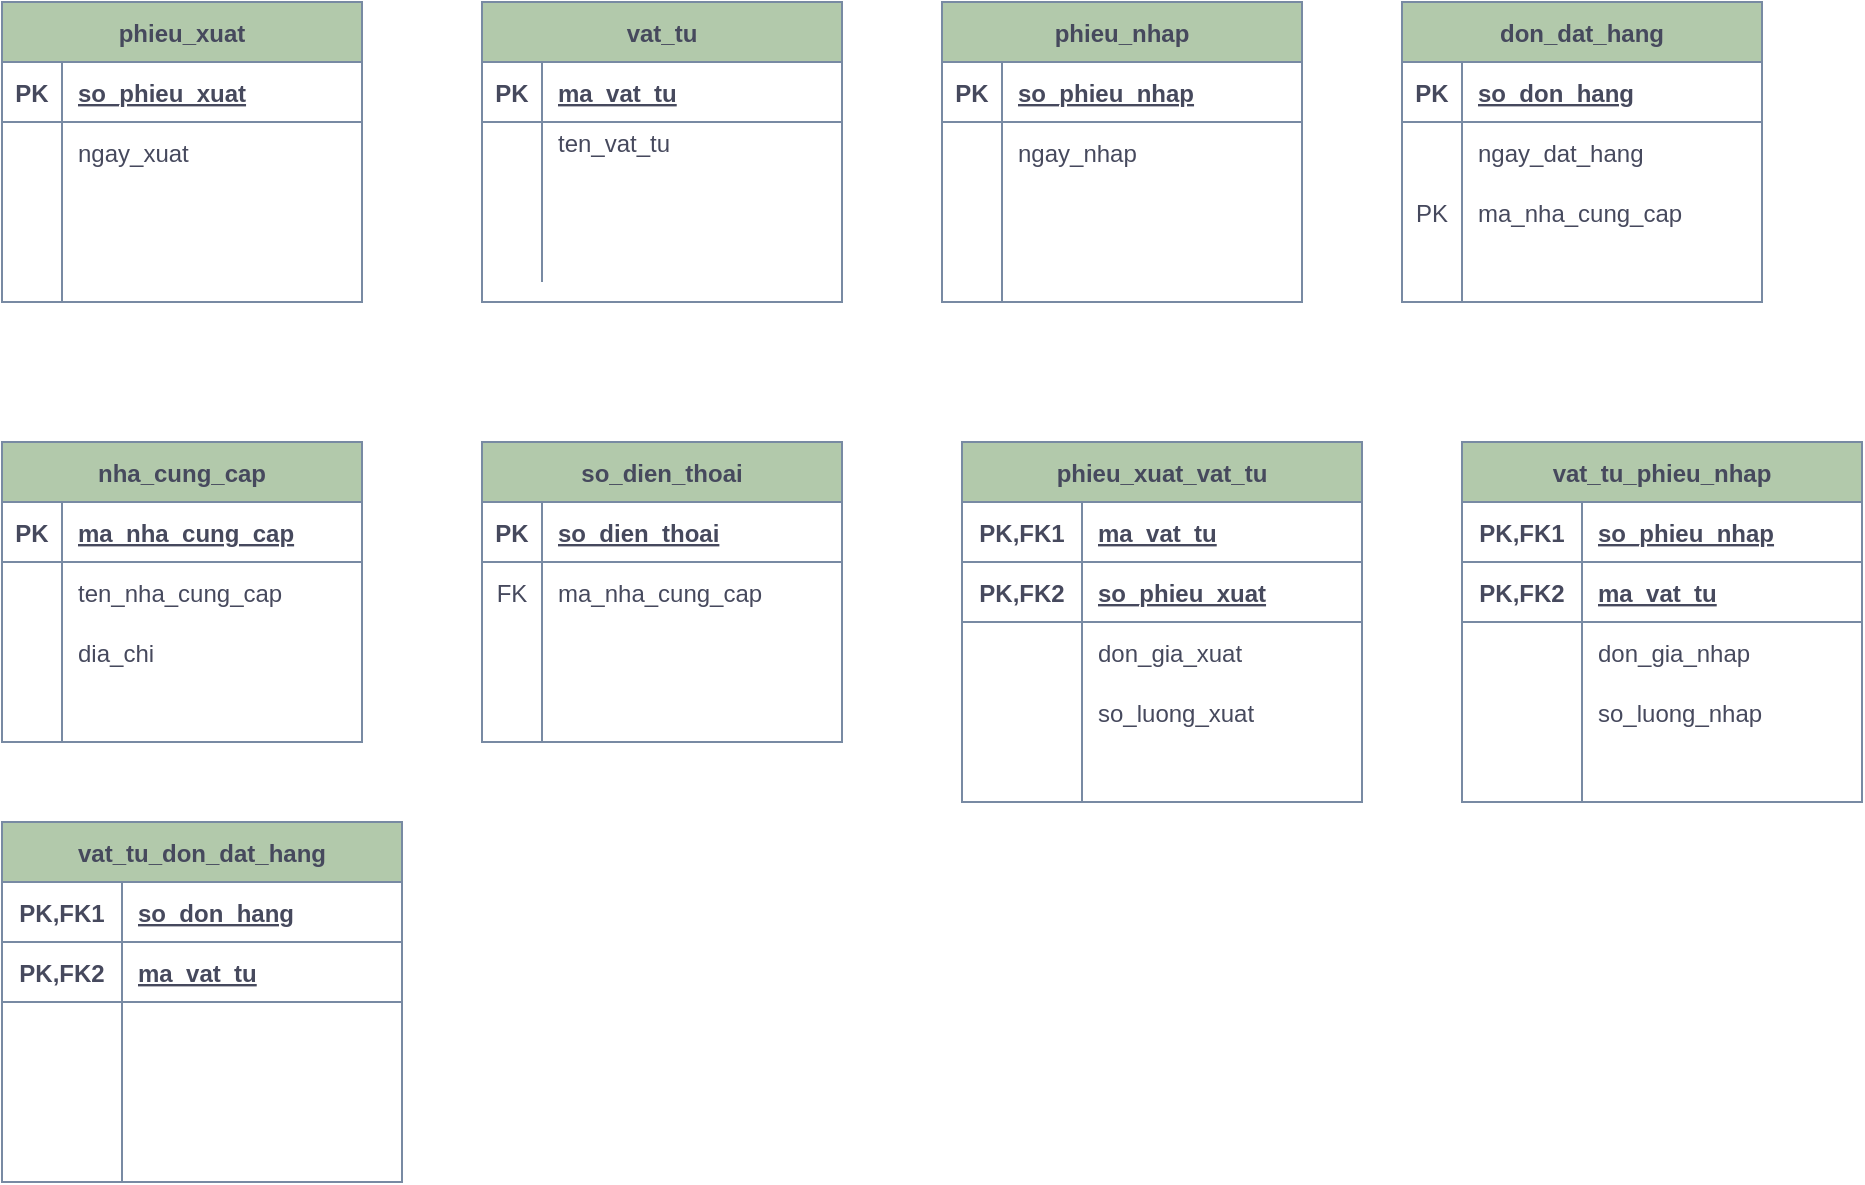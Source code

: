<mxfile version="20.6.2" type="device"><diagram id="x8qE1jE0MOp2RCpL5Q_8" name="Page-1"><mxGraphModel dx="1221" dy="681" grid="0" gridSize="10" guides="1" tooltips="1" connect="1" arrows="1" fold="1" page="1" pageScale="1" pageWidth="850" pageHeight="1100" math="0" shadow="0"><root><mxCell id="0"/><mxCell id="1" parent="0"/><mxCell id="PJu1qhB4KZbsSN5_-SMD-15" value="phieu_xuat" style="shape=table;startSize=30;container=1;collapsible=1;childLayout=tableLayout;fixedRows=1;rowLines=0;fontStyle=1;align=center;resizeLast=1;fillColor=#B2C9AB;strokeColor=#788AA3;fontColor=#46495D;" vertex="1" parent="1"><mxGeometry x="40" y="50" width="180" height="150" as="geometry"/></mxCell><mxCell id="PJu1qhB4KZbsSN5_-SMD-16" value="" style="shape=tableRow;horizontal=0;startSize=0;swimlaneHead=0;swimlaneBody=0;fillColor=none;collapsible=0;dropTarget=0;points=[[0,0.5],[1,0.5]];portConstraint=eastwest;top=0;left=0;right=0;bottom=1;strokeColor=#788AA3;fontColor=#46495D;" vertex="1" parent="PJu1qhB4KZbsSN5_-SMD-15"><mxGeometry y="30" width="180" height="30" as="geometry"/></mxCell><mxCell id="PJu1qhB4KZbsSN5_-SMD-17" value="PK" style="shape=partialRectangle;connectable=0;fillColor=none;top=0;left=0;bottom=0;right=0;fontStyle=1;overflow=hidden;strokeColor=#788AA3;fontColor=#46495D;" vertex="1" parent="PJu1qhB4KZbsSN5_-SMD-16"><mxGeometry width="30" height="30" as="geometry"><mxRectangle width="30" height="30" as="alternateBounds"/></mxGeometry></mxCell><mxCell id="PJu1qhB4KZbsSN5_-SMD-18" value="so_phieu_xuat" style="shape=partialRectangle;connectable=0;fillColor=none;top=0;left=0;bottom=0;right=0;align=left;spacingLeft=6;fontStyle=5;overflow=hidden;strokeColor=#788AA3;fontColor=#46495D;" vertex="1" parent="PJu1qhB4KZbsSN5_-SMD-16"><mxGeometry x="30" width="150" height="30" as="geometry"><mxRectangle width="150" height="30" as="alternateBounds"/></mxGeometry></mxCell><mxCell id="PJu1qhB4KZbsSN5_-SMD-19" value="" style="shape=tableRow;horizontal=0;startSize=0;swimlaneHead=0;swimlaneBody=0;fillColor=none;collapsible=0;dropTarget=0;points=[[0,0.5],[1,0.5]];portConstraint=eastwest;top=0;left=0;right=0;bottom=0;strokeColor=#788AA3;fontColor=#46495D;" vertex="1" parent="PJu1qhB4KZbsSN5_-SMD-15"><mxGeometry y="60" width="180" height="30" as="geometry"/></mxCell><mxCell id="PJu1qhB4KZbsSN5_-SMD-20" value="" style="shape=partialRectangle;connectable=0;fillColor=none;top=0;left=0;bottom=0;right=0;editable=1;overflow=hidden;strokeColor=#788AA3;fontColor=#46495D;" vertex="1" parent="PJu1qhB4KZbsSN5_-SMD-19"><mxGeometry width="30" height="30" as="geometry"><mxRectangle width="30" height="30" as="alternateBounds"/></mxGeometry></mxCell><mxCell id="PJu1qhB4KZbsSN5_-SMD-21" value="ngay_xuat" style="shape=partialRectangle;connectable=0;fillColor=none;top=0;left=0;bottom=0;right=0;align=left;spacingLeft=6;overflow=hidden;strokeColor=#788AA3;fontColor=#46495D;" vertex="1" parent="PJu1qhB4KZbsSN5_-SMD-19"><mxGeometry x="30" width="150" height="30" as="geometry"><mxRectangle width="150" height="30" as="alternateBounds"/></mxGeometry></mxCell><mxCell id="PJu1qhB4KZbsSN5_-SMD-22" value="" style="shape=tableRow;horizontal=0;startSize=0;swimlaneHead=0;swimlaneBody=0;fillColor=none;collapsible=0;dropTarget=0;points=[[0,0.5],[1,0.5]];portConstraint=eastwest;top=0;left=0;right=0;bottom=0;strokeColor=#788AA3;fontColor=#46495D;" vertex="1" parent="PJu1qhB4KZbsSN5_-SMD-15"><mxGeometry y="90" width="180" height="30" as="geometry"/></mxCell><mxCell id="PJu1qhB4KZbsSN5_-SMD-23" value="" style="shape=partialRectangle;connectable=0;fillColor=none;top=0;left=0;bottom=0;right=0;editable=1;overflow=hidden;strokeColor=#788AA3;fontColor=#46495D;" vertex="1" parent="PJu1qhB4KZbsSN5_-SMD-22"><mxGeometry width="30" height="30" as="geometry"><mxRectangle width="30" height="30" as="alternateBounds"/></mxGeometry></mxCell><mxCell id="PJu1qhB4KZbsSN5_-SMD-24" value="" style="shape=partialRectangle;connectable=0;fillColor=none;top=0;left=0;bottom=0;right=0;align=left;spacingLeft=6;overflow=hidden;strokeColor=#788AA3;fontColor=#46495D;" vertex="1" parent="PJu1qhB4KZbsSN5_-SMD-22"><mxGeometry x="30" width="150" height="30" as="geometry"><mxRectangle width="150" height="30" as="alternateBounds"/></mxGeometry></mxCell><mxCell id="PJu1qhB4KZbsSN5_-SMD-25" value="" style="shape=tableRow;horizontal=0;startSize=0;swimlaneHead=0;swimlaneBody=0;fillColor=none;collapsible=0;dropTarget=0;points=[[0,0.5],[1,0.5]];portConstraint=eastwest;top=0;left=0;right=0;bottom=0;strokeColor=#788AA3;fontColor=#46495D;" vertex="1" parent="PJu1qhB4KZbsSN5_-SMD-15"><mxGeometry y="120" width="180" height="30" as="geometry"/></mxCell><mxCell id="PJu1qhB4KZbsSN5_-SMD-26" value="" style="shape=partialRectangle;connectable=0;fillColor=none;top=0;left=0;bottom=0;right=0;editable=1;overflow=hidden;strokeColor=#788AA3;fontColor=#46495D;" vertex="1" parent="PJu1qhB4KZbsSN5_-SMD-25"><mxGeometry width="30" height="30" as="geometry"><mxRectangle width="30" height="30" as="alternateBounds"/></mxGeometry></mxCell><mxCell id="PJu1qhB4KZbsSN5_-SMD-27" value="" style="shape=partialRectangle;connectable=0;fillColor=none;top=0;left=0;bottom=0;right=0;align=left;spacingLeft=6;overflow=hidden;strokeColor=#788AA3;fontColor=#46495D;" vertex="1" parent="PJu1qhB4KZbsSN5_-SMD-25"><mxGeometry x="30" width="150" height="30" as="geometry"><mxRectangle width="150" height="30" as="alternateBounds"/></mxGeometry></mxCell><mxCell id="PJu1qhB4KZbsSN5_-SMD-28" value="vat_tu" style="shape=table;startSize=30;container=1;collapsible=1;childLayout=tableLayout;fixedRows=1;rowLines=0;fontStyle=1;align=center;resizeLast=1;fillColor=#B2C9AB;strokeColor=#788AA3;fontColor=#46495D;" vertex="1" parent="1"><mxGeometry x="280" y="50" width="180" height="150" as="geometry"/></mxCell><mxCell id="PJu1qhB4KZbsSN5_-SMD-29" value="" style="shape=tableRow;horizontal=0;startSize=0;swimlaneHead=0;swimlaneBody=0;fillColor=none;collapsible=0;dropTarget=0;points=[[0,0.5],[1,0.5]];portConstraint=eastwest;top=0;left=0;right=0;bottom=1;strokeColor=#788AA3;fontColor=#46495D;" vertex="1" parent="PJu1qhB4KZbsSN5_-SMD-28"><mxGeometry y="30" width="180" height="30" as="geometry"/></mxCell><mxCell id="PJu1qhB4KZbsSN5_-SMD-30" value="PK" style="shape=partialRectangle;connectable=0;fillColor=none;top=0;left=0;bottom=0;right=0;fontStyle=1;overflow=hidden;strokeColor=#788AA3;fontColor=#46495D;" vertex="1" parent="PJu1qhB4KZbsSN5_-SMD-29"><mxGeometry width="30" height="30" as="geometry"><mxRectangle width="30" height="30" as="alternateBounds"/></mxGeometry></mxCell><mxCell id="PJu1qhB4KZbsSN5_-SMD-31" value="ma_vat_tu" style="shape=partialRectangle;connectable=0;fillColor=none;top=0;left=0;bottom=0;right=0;align=left;spacingLeft=6;fontStyle=5;overflow=hidden;strokeColor=#788AA3;fontColor=#46495D;" vertex="1" parent="PJu1qhB4KZbsSN5_-SMD-29"><mxGeometry x="30" width="150" height="30" as="geometry"><mxRectangle width="150" height="30" as="alternateBounds"/></mxGeometry></mxCell><mxCell id="PJu1qhB4KZbsSN5_-SMD-32" value="" style="shape=tableRow;horizontal=0;startSize=0;swimlaneHead=0;swimlaneBody=0;fillColor=none;collapsible=0;dropTarget=0;points=[[0,0.5],[1,0.5]];portConstraint=eastwest;top=0;left=0;right=0;bottom=0;strokeColor=#788AA3;fontColor=#46495D;" vertex="1" parent="PJu1qhB4KZbsSN5_-SMD-28"><mxGeometry y="60" width="180" height="20" as="geometry"/></mxCell><mxCell id="PJu1qhB4KZbsSN5_-SMD-33" value="" style="shape=partialRectangle;connectable=0;fillColor=none;top=0;left=0;bottom=0;right=0;editable=1;overflow=hidden;strokeColor=#788AA3;fontColor=#46495D;" vertex="1" parent="PJu1qhB4KZbsSN5_-SMD-32"><mxGeometry width="30" height="20" as="geometry"><mxRectangle width="30" height="20" as="alternateBounds"/></mxGeometry></mxCell><mxCell id="PJu1qhB4KZbsSN5_-SMD-34" value="ten_vat_tu" style="shape=partialRectangle;connectable=0;fillColor=none;top=0;left=0;bottom=0;right=0;align=left;spacingLeft=6;overflow=hidden;strokeColor=#788AA3;fontColor=#46495D;" vertex="1" parent="PJu1qhB4KZbsSN5_-SMD-32"><mxGeometry x="30" width="150" height="20" as="geometry"><mxRectangle width="150" height="20" as="alternateBounds"/></mxGeometry></mxCell><mxCell id="PJu1qhB4KZbsSN5_-SMD-35" value="" style="shape=tableRow;horizontal=0;startSize=0;swimlaneHead=0;swimlaneBody=0;fillColor=none;collapsible=0;dropTarget=0;points=[[0,0.5],[1,0.5]];portConstraint=eastwest;top=0;left=0;right=0;bottom=0;strokeColor=#788AA3;fontColor=#46495D;" vertex="1" parent="PJu1qhB4KZbsSN5_-SMD-28"><mxGeometry y="80" width="180" height="30" as="geometry"/></mxCell><mxCell id="PJu1qhB4KZbsSN5_-SMD-36" value="" style="shape=partialRectangle;connectable=0;fillColor=none;top=0;left=0;bottom=0;right=0;editable=1;overflow=hidden;strokeColor=#788AA3;fontColor=#46495D;" vertex="1" parent="PJu1qhB4KZbsSN5_-SMD-35"><mxGeometry width="30" height="30" as="geometry"><mxRectangle width="30" height="30" as="alternateBounds"/></mxGeometry></mxCell><mxCell id="PJu1qhB4KZbsSN5_-SMD-37" value="" style="shape=partialRectangle;connectable=0;fillColor=none;top=0;left=0;bottom=0;right=0;align=left;spacingLeft=6;overflow=hidden;strokeColor=#788AA3;fontColor=#46495D;" vertex="1" parent="PJu1qhB4KZbsSN5_-SMD-35"><mxGeometry x="30" width="150" height="30" as="geometry"><mxRectangle width="150" height="30" as="alternateBounds"/></mxGeometry></mxCell><mxCell id="PJu1qhB4KZbsSN5_-SMD-38" value="" style="shape=tableRow;horizontal=0;startSize=0;swimlaneHead=0;swimlaneBody=0;fillColor=none;collapsible=0;dropTarget=0;points=[[0,0.5],[1,0.5]];portConstraint=eastwest;top=0;left=0;right=0;bottom=0;strokeColor=#788AA3;fontColor=#46495D;" vertex="1" parent="PJu1qhB4KZbsSN5_-SMD-28"><mxGeometry y="110" width="180" height="30" as="geometry"/></mxCell><mxCell id="PJu1qhB4KZbsSN5_-SMD-39" value="" style="shape=partialRectangle;connectable=0;fillColor=none;top=0;left=0;bottom=0;right=0;editable=1;overflow=hidden;strokeColor=#788AA3;fontColor=#46495D;" vertex="1" parent="PJu1qhB4KZbsSN5_-SMD-38"><mxGeometry width="30" height="30" as="geometry"><mxRectangle width="30" height="30" as="alternateBounds"/></mxGeometry></mxCell><mxCell id="PJu1qhB4KZbsSN5_-SMD-40" value="" style="shape=partialRectangle;connectable=0;fillColor=none;top=0;left=0;bottom=0;right=0;align=left;spacingLeft=6;overflow=hidden;strokeColor=#788AA3;fontColor=#46495D;" vertex="1" parent="PJu1qhB4KZbsSN5_-SMD-38"><mxGeometry x="30" width="150" height="30" as="geometry"><mxRectangle width="150" height="30" as="alternateBounds"/></mxGeometry></mxCell><mxCell id="PJu1qhB4KZbsSN5_-SMD-41" value="phieu_nhap" style="shape=table;startSize=30;container=1;collapsible=1;childLayout=tableLayout;fixedRows=1;rowLines=0;fontStyle=1;align=center;resizeLast=1;fillColor=#B2C9AB;strokeColor=#788AA3;fontColor=#46495D;" vertex="1" parent="1"><mxGeometry x="510" y="50" width="180" height="150" as="geometry"/></mxCell><mxCell id="PJu1qhB4KZbsSN5_-SMD-42" value="" style="shape=tableRow;horizontal=0;startSize=0;swimlaneHead=0;swimlaneBody=0;fillColor=none;collapsible=0;dropTarget=0;points=[[0,0.5],[1,0.5]];portConstraint=eastwest;top=0;left=0;right=0;bottom=1;strokeColor=#788AA3;fontColor=#46495D;" vertex="1" parent="PJu1qhB4KZbsSN5_-SMD-41"><mxGeometry y="30" width="180" height="30" as="geometry"/></mxCell><mxCell id="PJu1qhB4KZbsSN5_-SMD-43" value="PK" style="shape=partialRectangle;connectable=0;fillColor=none;top=0;left=0;bottom=0;right=0;fontStyle=1;overflow=hidden;strokeColor=#788AA3;fontColor=#46495D;" vertex="1" parent="PJu1qhB4KZbsSN5_-SMD-42"><mxGeometry width="30" height="30" as="geometry"><mxRectangle width="30" height="30" as="alternateBounds"/></mxGeometry></mxCell><mxCell id="PJu1qhB4KZbsSN5_-SMD-44" value="so_phieu_nhap" style="shape=partialRectangle;connectable=0;fillColor=none;top=0;left=0;bottom=0;right=0;align=left;spacingLeft=6;fontStyle=5;overflow=hidden;strokeColor=#788AA3;fontColor=#46495D;" vertex="1" parent="PJu1qhB4KZbsSN5_-SMD-42"><mxGeometry x="30" width="150" height="30" as="geometry"><mxRectangle width="150" height="30" as="alternateBounds"/></mxGeometry></mxCell><mxCell id="PJu1qhB4KZbsSN5_-SMD-45" value="" style="shape=tableRow;horizontal=0;startSize=0;swimlaneHead=0;swimlaneBody=0;fillColor=none;collapsible=0;dropTarget=0;points=[[0,0.5],[1,0.5]];portConstraint=eastwest;top=0;left=0;right=0;bottom=0;strokeColor=#788AA3;fontColor=#46495D;" vertex="1" parent="PJu1qhB4KZbsSN5_-SMD-41"><mxGeometry y="60" width="180" height="30" as="geometry"/></mxCell><mxCell id="PJu1qhB4KZbsSN5_-SMD-46" value="" style="shape=partialRectangle;connectable=0;fillColor=none;top=0;left=0;bottom=0;right=0;editable=1;overflow=hidden;strokeColor=#788AA3;fontColor=#46495D;" vertex="1" parent="PJu1qhB4KZbsSN5_-SMD-45"><mxGeometry width="30" height="30" as="geometry"><mxRectangle width="30" height="30" as="alternateBounds"/></mxGeometry></mxCell><mxCell id="PJu1qhB4KZbsSN5_-SMD-47" value="ngay_nhap" style="shape=partialRectangle;connectable=0;fillColor=none;top=0;left=0;bottom=0;right=0;align=left;spacingLeft=6;overflow=hidden;strokeColor=#788AA3;fontColor=#46495D;" vertex="1" parent="PJu1qhB4KZbsSN5_-SMD-45"><mxGeometry x="30" width="150" height="30" as="geometry"><mxRectangle width="150" height="30" as="alternateBounds"/></mxGeometry></mxCell><mxCell id="PJu1qhB4KZbsSN5_-SMD-48" value="" style="shape=tableRow;horizontal=0;startSize=0;swimlaneHead=0;swimlaneBody=0;fillColor=none;collapsible=0;dropTarget=0;points=[[0,0.5],[1,0.5]];portConstraint=eastwest;top=0;left=0;right=0;bottom=0;strokeColor=#788AA3;fontColor=#46495D;" vertex="1" parent="PJu1qhB4KZbsSN5_-SMD-41"><mxGeometry y="90" width="180" height="30" as="geometry"/></mxCell><mxCell id="PJu1qhB4KZbsSN5_-SMD-49" value="" style="shape=partialRectangle;connectable=0;fillColor=none;top=0;left=0;bottom=0;right=0;editable=1;overflow=hidden;strokeColor=#788AA3;fontColor=#46495D;" vertex="1" parent="PJu1qhB4KZbsSN5_-SMD-48"><mxGeometry width="30" height="30" as="geometry"><mxRectangle width="30" height="30" as="alternateBounds"/></mxGeometry></mxCell><mxCell id="PJu1qhB4KZbsSN5_-SMD-50" value="" style="shape=partialRectangle;connectable=0;fillColor=none;top=0;left=0;bottom=0;right=0;align=left;spacingLeft=6;overflow=hidden;strokeColor=#788AA3;fontColor=#46495D;" vertex="1" parent="PJu1qhB4KZbsSN5_-SMD-48"><mxGeometry x="30" width="150" height="30" as="geometry"><mxRectangle width="150" height="30" as="alternateBounds"/></mxGeometry></mxCell><mxCell id="PJu1qhB4KZbsSN5_-SMD-51" value="" style="shape=tableRow;horizontal=0;startSize=0;swimlaneHead=0;swimlaneBody=0;fillColor=none;collapsible=0;dropTarget=0;points=[[0,0.5],[1,0.5]];portConstraint=eastwest;top=0;left=0;right=0;bottom=0;strokeColor=#788AA3;fontColor=#46495D;" vertex="1" parent="PJu1qhB4KZbsSN5_-SMD-41"><mxGeometry y="120" width="180" height="30" as="geometry"/></mxCell><mxCell id="PJu1qhB4KZbsSN5_-SMD-52" value="" style="shape=partialRectangle;connectable=0;fillColor=none;top=0;left=0;bottom=0;right=0;editable=1;overflow=hidden;strokeColor=#788AA3;fontColor=#46495D;" vertex="1" parent="PJu1qhB4KZbsSN5_-SMD-51"><mxGeometry width="30" height="30" as="geometry"><mxRectangle width="30" height="30" as="alternateBounds"/></mxGeometry></mxCell><mxCell id="PJu1qhB4KZbsSN5_-SMD-53" value="" style="shape=partialRectangle;connectable=0;fillColor=none;top=0;left=0;bottom=0;right=0;align=left;spacingLeft=6;overflow=hidden;strokeColor=#788AA3;fontColor=#46495D;" vertex="1" parent="PJu1qhB4KZbsSN5_-SMD-51"><mxGeometry x="30" width="150" height="30" as="geometry"><mxRectangle width="150" height="30" as="alternateBounds"/></mxGeometry></mxCell><mxCell id="PJu1qhB4KZbsSN5_-SMD-54" value="don_dat_hang" style="shape=table;startSize=30;container=1;collapsible=1;childLayout=tableLayout;fixedRows=1;rowLines=0;fontStyle=1;align=center;resizeLast=1;fillColor=#B2C9AB;strokeColor=#788AA3;fontColor=#46495D;" vertex="1" parent="1"><mxGeometry x="740" y="50" width="180" height="150" as="geometry"/></mxCell><mxCell id="PJu1qhB4KZbsSN5_-SMD-55" value="" style="shape=tableRow;horizontal=0;startSize=0;swimlaneHead=0;swimlaneBody=0;fillColor=none;collapsible=0;dropTarget=0;points=[[0,0.5],[1,0.5]];portConstraint=eastwest;top=0;left=0;right=0;bottom=1;strokeColor=#788AA3;fontColor=#46495D;" vertex="1" parent="PJu1qhB4KZbsSN5_-SMD-54"><mxGeometry y="30" width="180" height="30" as="geometry"/></mxCell><mxCell id="PJu1qhB4KZbsSN5_-SMD-56" value="PK" style="shape=partialRectangle;connectable=0;fillColor=none;top=0;left=0;bottom=0;right=0;fontStyle=1;overflow=hidden;strokeColor=#788AA3;fontColor=#46495D;" vertex="1" parent="PJu1qhB4KZbsSN5_-SMD-55"><mxGeometry width="30" height="30" as="geometry"><mxRectangle width="30" height="30" as="alternateBounds"/></mxGeometry></mxCell><mxCell id="PJu1qhB4KZbsSN5_-SMD-57" value="so_don_hang" style="shape=partialRectangle;connectable=0;fillColor=none;top=0;left=0;bottom=0;right=0;align=left;spacingLeft=6;fontStyle=5;overflow=hidden;strokeColor=#788AA3;fontColor=#46495D;" vertex="1" parent="PJu1qhB4KZbsSN5_-SMD-55"><mxGeometry x="30" width="150" height="30" as="geometry"><mxRectangle width="150" height="30" as="alternateBounds"/></mxGeometry></mxCell><mxCell id="PJu1qhB4KZbsSN5_-SMD-58" value="" style="shape=tableRow;horizontal=0;startSize=0;swimlaneHead=0;swimlaneBody=0;fillColor=none;collapsible=0;dropTarget=0;points=[[0,0.5],[1,0.5]];portConstraint=eastwest;top=0;left=0;right=0;bottom=0;strokeColor=#788AA3;fontColor=#46495D;" vertex="1" parent="PJu1qhB4KZbsSN5_-SMD-54"><mxGeometry y="60" width="180" height="30" as="geometry"/></mxCell><mxCell id="PJu1qhB4KZbsSN5_-SMD-59" value="" style="shape=partialRectangle;connectable=0;fillColor=none;top=0;left=0;bottom=0;right=0;editable=1;overflow=hidden;strokeColor=#788AA3;fontColor=#46495D;" vertex="1" parent="PJu1qhB4KZbsSN5_-SMD-58"><mxGeometry width="30" height="30" as="geometry"><mxRectangle width="30" height="30" as="alternateBounds"/></mxGeometry></mxCell><mxCell id="PJu1qhB4KZbsSN5_-SMD-60" value="ngay_dat_hang" style="shape=partialRectangle;connectable=0;fillColor=none;top=0;left=0;bottom=0;right=0;align=left;spacingLeft=6;overflow=hidden;strokeColor=#788AA3;fontColor=#46495D;" vertex="1" parent="PJu1qhB4KZbsSN5_-SMD-58"><mxGeometry x="30" width="150" height="30" as="geometry"><mxRectangle width="150" height="30" as="alternateBounds"/></mxGeometry></mxCell><mxCell id="PJu1qhB4KZbsSN5_-SMD-61" value="" style="shape=tableRow;horizontal=0;startSize=0;swimlaneHead=0;swimlaneBody=0;fillColor=none;collapsible=0;dropTarget=0;points=[[0,0.5],[1,0.5]];portConstraint=eastwest;top=0;left=0;right=0;bottom=0;strokeColor=#788AA3;fontColor=#46495D;" vertex="1" parent="PJu1qhB4KZbsSN5_-SMD-54"><mxGeometry y="90" width="180" height="30" as="geometry"/></mxCell><mxCell id="PJu1qhB4KZbsSN5_-SMD-62" value="PK" style="shape=partialRectangle;connectable=0;fillColor=none;top=0;left=0;bottom=0;right=0;editable=1;overflow=hidden;strokeColor=#788AA3;fontColor=#46495D;" vertex="1" parent="PJu1qhB4KZbsSN5_-SMD-61"><mxGeometry width="30" height="30" as="geometry"><mxRectangle width="30" height="30" as="alternateBounds"/></mxGeometry></mxCell><mxCell id="PJu1qhB4KZbsSN5_-SMD-63" value="ma_nha_cung_cap" style="shape=partialRectangle;connectable=0;fillColor=none;top=0;left=0;bottom=0;right=0;align=left;spacingLeft=6;overflow=hidden;strokeColor=#788AA3;fontColor=#46495D;" vertex="1" parent="PJu1qhB4KZbsSN5_-SMD-61"><mxGeometry x="30" width="150" height="30" as="geometry"><mxRectangle width="150" height="30" as="alternateBounds"/></mxGeometry></mxCell><mxCell id="PJu1qhB4KZbsSN5_-SMD-64" value="" style="shape=tableRow;horizontal=0;startSize=0;swimlaneHead=0;swimlaneBody=0;fillColor=none;collapsible=0;dropTarget=0;points=[[0,0.5],[1,0.5]];portConstraint=eastwest;top=0;left=0;right=0;bottom=0;strokeColor=#788AA3;fontColor=#46495D;" vertex="1" parent="PJu1qhB4KZbsSN5_-SMD-54"><mxGeometry y="120" width="180" height="30" as="geometry"/></mxCell><mxCell id="PJu1qhB4KZbsSN5_-SMD-65" value="" style="shape=partialRectangle;connectable=0;fillColor=none;top=0;left=0;bottom=0;right=0;editable=1;overflow=hidden;strokeColor=#788AA3;fontColor=#46495D;" vertex="1" parent="PJu1qhB4KZbsSN5_-SMD-64"><mxGeometry width="30" height="30" as="geometry"><mxRectangle width="30" height="30" as="alternateBounds"/></mxGeometry></mxCell><mxCell id="PJu1qhB4KZbsSN5_-SMD-66" value="" style="shape=partialRectangle;connectable=0;fillColor=none;top=0;left=0;bottom=0;right=0;align=left;spacingLeft=6;overflow=hidden;strokeColor=#788AA3;fontColor=#46495D;" vertex="1" parent="PJu1qhB4KZbsSN5_-SMD-64"><mxGeometry x="30" width="150" height="30" as="geometry"><mxRectangle width="150" height="30" as="alternateBounds"/></mxGeometry></mxCell><mxCell id="PJu1qhB4KZbsSN5_-SMD-67" value="nha_cung_cap" style="shape=table;startSize=30;container=1;collapsible=1;childLayout=tableLayout;fixedRows=1;rowLines=0;fontStyle=1;align=center;resizeLast=1;fillColor=#B2C9AB;strokeColor=#788AA3;fontColor=#46495D;" vertex="1" parent="1"><mxGeometry x="40" y="270" width="180" height="150" as="geometry"/></mxCell><mxCell id="PJu1qhB4KZbsSN5_-SMD-68" value="" style="shape=tableRow;horizontal=0;startSize=0;swimlaneHead=0;swimlaneBody=0;fillColor=none;collapsible=0;dropTarget=0;points=[[0,0.5],[1,0.5]];portConstraint=eastwest;top=0;left=0;right=0;bottom=1;strokeColor=#788AA3;fontColor=#46495D;" vertex="1" parent="PJu1qhB4KZbsSN5_-SMD-67"><mxGeometry y="30" width="180" height="30" as="geometry"/></mxCell><mxCell id="PJu1qhB4KZbsSN5_-SMD-69" value="PK" style="shape=partialRectangle;connectable=0;fillColor=none;top=0;left=0;bottom=0;right=0;fontStyle=1;overflow=hidden;strokeColor=#788AA3;fontColor=#46495D;" vertex="1" parent="PJu1qhB4KZbsSN5_-SMD-68"><mxGeometry width="30" height="30" as="geometry"><mxRectangle width="30" height="30" as="alternateBounds"/></mxGeometry></mxCell><mxCell id="PJu1qhB4KZbsSN5_-SMD-70" value="ma_nha_cung_cap" style="shape=partialRectangle;connectable=0;fillColor=none;top=0;left=0;bottom=0;right=0;align=left;spacingLeft=6;fontStyle=5;overflow=hidden;strokeColor=#788AA3;fontColor=#46495D;" vertex="1" parent="PJu1qhB4KZbsSN5_-SMD-68"><mxGeometry x="30" width="150" height="30" as="geometry"><mxRectangle width="150" height="30" as="alternateBounds"/></mxGeometry></mxCell><mxCell id="PJu1qhB4KZbsSN5_-SMD-71" value="" style="shape=tableRow;horizontal=0;startSize=0;swimlaneHead=0;swimlaneBody=0;fillColor=none;collapsible=0;dropTarget=0;points=[[0,0.5],[1,0.5]];portConstraint=eastwest;top=0;left=0;right=0;bottom=0;strokeColor=#788AA3;fontColor=#46495D;" vertex="1" parent="PJu1qhB4KZbsSN5_-SMD-67"><mxGeometry y="60" width="180" height="30" as="geometry"/></mxCell><mxCell id="PJu1qhB4KZbsSN5_-SMD-72" value="" style="shape=partialRectangle;connectable=0;fillColor=none;top=0;left=0;bottom=0;right=0;editable=1;overflow=hidden;strokeColor=#788AA3;fontColor=#46495D;" vertex="1" parent="PJu1qhB4KZbsSN5_-SMD-71"><mxGeometry width="30" height="30" as="geometry"><mxRectangle width="30" height="30" as="alternateBounds"/></mxGeometry></mxCell><mxCell id="PJu1qhB4KZbsSN5_-SMD-73" value="ten_nha_cung_cap" style="shape=partialRectangle;connectable=0;fillColor=none;top=0;left=0;bottom=0;right=0;align=left;spacingLeft=6;overflow=hidden;strokeColor=#788AA3;fontColor=#46495D;" vertex="1" parent="PJu1qhB4KZbsSN5_-SMD-71"><mxGeometry x="30" width="150" height="30" as="geometry"><mxRectangle width="150" height="30" as="alternateBounds"/></mxGeometry></mxCell><mxCell id="PJu1qhB4KZbsSN5_-SMD-74" value="" style="shape=tableRow;horizontal=0;startSize=0;swimlaneHead=0;swimlaneBody=0;fillColor=none;collapsible=0;dropTarget=0;points=[[0,0.5],[1,0.5]];portConstraint=eastwest;top=0;left=0;right=0;bottom=0;strokeColor=#788AA3;fontColor=#46495D;" vertex="1" parent="PJu1qhB4KZbsSN5_-SMD-67"><mxGeometry y="90" width="180" height="30" as="geometry"/></mxCell><mxCell id="PJu1qhB4KZbsSN5_-SMD-75" value="" style="shape=partialRectangle;connectable=0;fillColor=none;top=0;left=0;bottom=0;right=0;editable=1;overflow=hidden;strokeColor=#788AA3;fontColor=#46495D;" vertex="1" parent="PJu1qhB4KZbsSN5_-SMD-74"><mxGeometry width="30" height="30" as="geometry"><mxRectangle width="30" height="30" as="alternateBounds"/></mxGeometry></mxCell><mxCell id="PJu1qhB4KZbsSN5_-SMD-76" value="dia_chi" style="shape=partialRectangle;connectable=0;fillColor=none;top=0;left=0;bottom=0;right=0;align=left;spacingLeft=6;overflow=hidden;strokeColor=#788AA3;fontColor=#46495D;" vertex="1" parent="PJu1qhB4KZbsSN5_-SMD-74"><mxGeometry x="30" width="150" height="30" as="geometry"><mxRectangle width="150" height="30" as="alternateBounds"/></mxGeometry></mxCell><mxCell id="PJu1qhB4KZbsSN5_-SMD-77" value="" style="shape=tableRow;horizontal=0;startSize=0;swimlaneHead=0;swimlaneBody=0;fillColor=none;collapsible=0;dropTarget=0;points=[[0,0.5],[1,0.5]];portConstraint=eastwest;top=0;left=0;right=0;bottom=0;strokeColor=#788AA3;fontColor=#46495D;" vertex="1" parent="PJu1qhB4KZbsSN5_-SMD-67"><mxGeometry y="120" width="180" height="30" as="geometry"/></mxCell><mxCell id="PJu1qhB4KZbsSN5_-SMD-78" value="" style="shape=partialRectangle;connectable=0;fillColor=none;top=0;left=0;bottom=0;right=0;editable=1;overflow=hidden;strokeColor=#788AA3;fontColor=#46495D;" vertex="1" parent="PJu1qhB4KZbsSN5_-SMD-77"><mxGeometry width="30" height="30" as="geometry"><mxRectangle width="30" height="30" as="alternateBounds"/></mxGeometry></mxCell><mxCell id="PJu1qhB4KZbsSN5_-SMD-79" value="" style="shape=partialRectangle;connectable=0;fillColor=none;top=0;left=0;bottom=0;right=0;align=left;spacingLeft=6;overflow=hidden;strokeColor=#788AA3;fontColor=#46495D;" vertex="1" parent="PJu1qhB4KZbsSN5_-SMD-77"><mxGeometry x="30" width="150" height="30" as="geometry"><mxRectangle width="150" height="30" as="alternateBounds"/></mxGeometry></mxCell><mxCell id="PJu1qhB4KZbsSN5_-SMD-80" value="so_dien_thoai" style="shape=table;startSize=30;container=1;collapsible=1;childLayout=tableLayout;fixedRows=1;rowLines=0;fontStyle=1;align=center;resizeLast=1;fillColor=#B2C9AB;strokeColor=#788AA3;fontColor=#46495D;" vertex="1" parent="1"><mxGeometry x="280" y="270" width="180" height="150" as="geometry"/></mxCell><mxCell id="PJu1qhB4KZbsSN5_-SMD-81" value="" style="shape=tableRow;horizontal=0;startSize=0;swimlaneHead=0;swimlaneBody=0;fillColor=none;collapsible=0;dropTarget=0;points=[[0,0.5],[1,0.5]];portConstraint=eastwest;top=0;left=0;right=0;bottom=1;strokeColor=#788AA3;fontColor=#46495D;" vertex="1" parent="PJu1qhB4KZbsSN5_-SMD-80"><mxGeometry y="30" width="180" height="30" as="geometry"/></mxCell><mxCell id="PJu1qhB4KZbsSN5_-SMD-82" value="PK" style="shape=partialRectangle;connectable=0;fillColor=none;top=0;left=0;bottom=0;right=0;fontStyle=1;overflow=hidden;strokeColor=#788AA3;fontColor=#46495D;" vertex="1" parent="PJu1qhB4KZbsSN5_-SMD-81"><mxGeometry width="30" height="30" as="geometry"><mxRectangle width="30" height="30" as="alternateBounds"/></mxGeometry></mxCell><mxCell id="PJu1qhB4KZbsSN5_-SMD-83" value="so_dien_thoai" style="shape=partialRectangle;connectable=0;fillColor=none;top=0;left=0;bottom=0;right=0;align=left;spacingLeft=6;fontStyle=5;overflow=hidden;strokeColor=#788AA3;fontColor=#46495D;" vertex="1" parent="PJu1qhB4KZbsSN5_-SMD-81"><mxGeometry x="30" width="150" height="30" as="geometry"><mxRectangle width="150" height="30" as="alternateBounds"/></mxGeometry></mxCell><mxCell id="PJu1qhB4KZbsSN5_-SMD-84" value="" style="shape=tableRow;horizontal=0;startSize=0;swimlaneHead=0;swimlaneBody=0;fillColor=none;collapsible=0;dropTarget=0;points=[[0,0.5],[1,0.5]];portConstraint=eastwest;top=0;left=0;right=0;bottom=0;strokeColor=#788AA3;fontColor=#46495D;" vertex="1" parent="PJu1qhB4KZbsSN5_-SMD-80"><mxGeometry y="60" width="180" height="30" as="geometry"/></mxCell><mxCell id="PJu1qhB4KZbsSN5_-SMD-85" value="FK" style="shape=partialRectangle;connectable=0;fillColor=none;top=0;left=0;bottom=0;right=0;editable=1;overflow=hidden;strokeColor=#788AA3;fontColor=#46495D;" vertex="1" parent="PJu1qhB4KZbsSN5_-SMD-84"><mxGeometry width="30" height="30" as="geometry"><mxRectangle width="30" height="30" as="alternateBounds"/></mxGeometry></mxCell><mxCell id="PJu1qhB4KZbsSN5_-SMD-86" value="ma_nha_cung_cap" style="shape=partialRectangle;connectable=0;fillColor=none;top=0;left=0;bottom=0;right=0;align=left;spacingLeft=6;overflow=hidden;strokeColor=#788AA3;fontColor=#46495D;" vertex="1" parent="PJu1qhB4KZbsSN5_-SMD-84"><mxGeometry x="30" width="150" height="30" as="geometry"><mxRectangle width="150" height="30" as="alternateBounds"/></mxGeometry></mxCell><mxCell id="PJu1qhB4KZbsSN5_-SMD-87" value="" style="shape=tableRow;horizontal=0;startSize=0;swimlaneHead=0;swimlaneBody=0;fillColor=none;collapsible=0;dropTarget=0;points=[[0,0.5],[1,0.5]];portConstraint=eastwest;top=0;left=0;right=0;bottom=0;strokeColor=#788AA3;fontColor=#46495D;" vertex="1" parent="PJu1qhB4KZbsSN5_-SMD-80"><mxGeometry y="90" width="180" height="30" as="geometry"/></mxCell><mxCell id="PJu1qhB4KZbsSN5_-SMD-88" value="" style="shape=partialRectangle;connectable=0;fillColor=none;top=0;left=0;bottom=0;right=0;editable=1;overflow=hidden;strokeColor=#788AA3;fontColor=#46495D;" vertex="1" parent="PJu1qhB4KZbsSN5_-SMD-87"><mxGeometry width="30" height="30" as="geometry"><mxRectangle width="30" height="30" as="alternateBounds"/></mxGeometry></mxCell><mxCell id="PJu1qhB4KZbsSN5_-SMD-89" value="" style="shape=partialRectangle;connectable=0;fillColor=none;top=0;left=0;bottom=0;right=0;align=left;spacingLeft=6;overflow=hidden;strokeColor=#788AA3;fontColor=#46495D;" vertex="1" parent="PJu1qhB4KZbsSN5_-SMD-87"><mxGeometry x="30" width="150" height="30" as="geometry"><mxRectangle width="150" height="30" as="alternateBounds"/></mxGeometry></mxCell><mxCell id="PJu1qhB4KZbsSN5_-SMD-90" value="" style="shape=tableRow;horizontal=0;startSize=0;swimlaneHead=0;swimlaneBody=0;fillColor=none;collapsible=0;dropTarget=0;points=[[0,0.5],[1,0.5]];portConstraint=eastwest;top=0;left=0;right=0;bottom=0;strokeColor=#788AA3;fontColor=#46495D;" vertex="1" parent="PJu1qhB4KZbsSN5_-SMD-80"><mxGeometry y="120" width="180" height="30" as="geometry"/></mxCell><mxCell id="PJu1qhB4KZbsSN5_-SMD-91" value="" style="shape=partialRectangle;connectable=0;fillColor=none;top=0;left=0;bottom=0;right=0;editable=1;overflow=hidden;strokeColor=#788AA3;fontColor=#46495D;" vertex="1" parent="PJu1qhB4KZbsSN5_-SMD-90"><mxGeometry width="30" height="30" as="geometry"><mxRectangle width="30" height="30" as="alternateBounds"/></mxGeometry></mxCell><mxCell id="PJu1qhB4KZbsSN5_-SMD-92" value="" style="shape=partialRectangle;connectable=0;fillColor=none;top=0;left=0;bottom=0;right=0;align=left;spacingLeft=6;overflow=hidden;strokeColor=#788AA3;fontColor=#46495D;" vertex="1" parent="PJu1qhB4KZbsSN5_-SMD-90"><mxGeometry x="30" width="150" height="30" as="geometry"><mxRectangle width="150" height="30" as="alternateBounds"/></mxGeometry></mxCell><mxCell id="PJu1qhB4KZbsSN5_-SMD-93" value="phieu_xuat_vat_tu" style="shape=table;startSize=30;container=1;collapsible=1;childLayout=tableLayout;fixedRows=1;rowLines=0;fontStyle=1;align=center;resizeLast=1;fillColor=#B2C9AB;strokeColor=#788AA3;fontColor=#46495D;" vertex="1" parent="1"><mxGeometry x="520" y="270" width="200" height="180" as="geometry"/></mxCell><mxCell id="PJu1qhB4KZbsSN5_-SMD-94" value="" style="shape=tableRow;horizontal=0;startSize=0;swimlaneHead=0;swimlaneBody=0;fillColor=none;collapsible=0;dropTarget=0;points=[[0,0.5],[1,0.5]];portConstraint=eastwest;top=0;left=0;right=0;bottom=1;strokeColor=#788AA3;fontColor=#46495D;" vertex="1" parent="PJu1qhB4KZbsSN5_-SMD-93"><mxGeometry y="30" width="200" height="30" as="geometry"/></mxCell><mxCell id="PJu1qhB4KZbsSN5_-SMD-95" value="PK,FK1" style="shape=partialRectangle;connectable=0;fillColor=none;top=0;left=0;bottom=0;right=0;fontStyle=1;overflow=hidden;strokeColor=#788AA3;fontColor=#46495D;" vertex="1" parent="PJu1qhB4KZbsSN5_-SMD-94"><mxGeometry width="60" height="30" as="geometry"><mxRectangle width="60" height="30" as="alternateBounds"/></mxGeometry></mxCell><mxCell id="PJu1qhB4KZbsSN5_-SMD-96" value="ma_vat_tu" style="shape=partialRectangle;connectable=0;fillColor=none;top=0;left=0;bottom=0;right=0;align=left;spacingLeft=6;fontStyle=5;overflow=hidden;strokeColor=#788AA3;fontColor=#46495D;" vertex="1" parent="PJu1qhB4KZbsSN5_-SMD-94"><mxGeometry x="60" width="140" height="30" as="geometry"><mxRectangle width="140" height="30" as="alternateBounds"/></mxGeometry></mxCell><mxCell id="PJu1qhB4KZbsSN5_-SMD-106" value="" style="shape=tableRow;horizontal=0;startSize=0;swimlaneHead=0;swimlaneBody=0;fillColor=none;collapsible=0;dropTarget=0;points=[[0,0.5],[1,0.5]];portConstraint=eastwest;top=0;left=0;right=0;bottom=1;strokeColor=#788AA3;fontColor=#46495D;" vertex="1" parent="PJu1qhB4KZbsSN5_-SMD-93"><mxGeometry y="60" width="200" height="30" as="geometry"/></mxCell><mxCell id="PJu1qhB4KZbsSN5_-SMD-107" value="PK,FK2" style="shape=partialRectangle;connectable=0;fillColor=none;top=0;left=0;bottom=0;right=0;fontStyle=1;overflow=hidden;strokeColor=#788AA3;fontColor=#46495D;" vertex="1" parent="PJu1qhB4KZbsSN5_-SMD-106"><mxGeometry width="60" height="30" as="geometry"><mxRectangle width="60" height="30" as="alternateBounds"/></mxGeometry></mxCell><mxCell id="PJu1qhB4KZbsSN5_-SMD-108" value="so_phieu_xuat" style="shape=partialRectangle;connectable=0;fillColor=none;top=0;left=0;bottom=0;right=0;align=left;spacingLeft=6;fontStyle=5;overflow=hidden;strokeColor=#788AA3;fontColor=#46495D;" vertex="1" parent="PJu1qhB4KZbsSN5_-SMD-106"><mxGeometry x="60" width="140" height="30" as="geometry"><mxRectangle width="140" height="30" as="alternateBounds"/></mxGeometry></mxCell><mxCell id="PJu1qhB4KZbsSN5_-SMD-97" value="" style="shape=tableRow;horizontal=0;startSize=0;swimlaneHead=0;swimlaneBody=0;fillColor=none;collapsible=0;dropTarget=0;points=[[0,0.5],[1,0.5]];portConstraint=eastwest;top=0;left=0;right=0;bottom=0;strokeColor=#788AA3;fontColor=#46495D;" vertex="1" parent="PJu1qhB4KZbsSN5_-SMD-93"><mxGeometry y="90" width="200" height="30" as="geometry"/></mxCell><mxCell id="PJu1qhB4KZbsSN5_-SMD-98" value="" style="shape=partialRectangle;connectable=0;fillColor=none;top=0;left=0;bottom=0;right=0;editable=1;overflow=hidden;strokeColor=#788AA3;fontColor=#46495D;" vertex="1" parent="PJu1qhB4KZbsSN5_-SMD-97"><mxGeometry width="60" height="30" as="geometry"><mxRectangle width="60" height="30" as="alternateBounds"/></mxGeometry></mxCell><mxCell id="PJu1qhB4KZbsSN5_-SMD-99" value="don_gia_xuat" style="shape=partialRectangle;connectable=0;fillColor=none;top=0;left=0;bottom=0;right=0;align=left;spacingLeft=6;overflow=hidden;strokeColor=#788AA3;fontColor=#46495D;" vertex="1" parent="PJu1qhB4KZbsSN5_-SMD-97"><mxGeometry x="60" width="140" height="30" as="geometry"><mxRectangle width="140" height="30" as="alternateBounds"/></mxGeometry></mxCell><mxCell id="PJu1qhB4KZbsSN5_-SMD-100" value="" style="shape=tableRow;horizontal=0;startSize=0;swimlaneHead=0;swimlaneBody=0;fillColor=none;collapsible=0;dropTarget=0;points=[[0,0.5],[1,0.5]];portConstraint=eastwest;top=0;left=0;right=0;bottom=0;strokeColor=#788AA3;fontColor=#46495D;" vertex="1" parent="PJu1qhB4KZbsSN5_-SMD-93"><mxGeometry y="120" width="200" height="30" as="geometry"/></mxCell><mxCell id="PJu1qhB4KZbsSN5_-SMD-101" value="" style="shape=partialRectangle;connectable=0;fillColor=none;top=0;left=0;bottom=0;right=0;editable=1;overflow=hidden;strokeColor=#788AA3;fontColor=#46495D;" vertex="1" parent="PJu1qhB4KZbsSN5_-SMD-100"><mxGeometry width="60" height="30" as="geometry"><mxRectangle width="60" height="30" as="alternateBounds"/></mxGeometry></mxCell><mxCell id="PJu1qhB4KZbsSN5_-SMD-102" value="so_luong_xuat" style="shape=partialRectangle;connectable=0;fillColor=none;top=0;left=0;bottom=0;right=0;align=left;spacingLeft=6;overflow=hidden;strokeColor=#788AA3;fontColor=#46495D;" vertex="1" parent="PJu1qhB4KZbsSN5_-SMD-100"><mxGeometry x="60" width="140" height="30" as="geometry"><mxRectangle width="140" height="30" as="alternateBounds"/></mxGeometry></mxCell><mxCell id="PJu1qhB4KZbsSN5_-SMD-103" value="" style="shape=tableRow;horizontal=0;startSize=0;swimlaneHead=0;swimlaneBody=0;fillColor=none;collapsible=0;dropTarget=0;points=[[0,0.5],[1,0.5]];portConstraint=eastwest;top=0;left=0;right=0;bottom=0;strokeColor=#788AA3;fontColor=#46495D;" vertex="1" parent="PJu1qhB4KZbsSN5_-SMD-93"><mxGeometry y="150" width="200" height="30" as="geometry"/></mxCell><mxCell id="PJu1qhB4KZbsSN5_-SMD-104" value="" style="shape=partialRectangle;connectable=0;fillColor=none;top=0;left=0;bottom=0;right=0;editable=1;overflow=hidden;strokeColor=#788AA3;fontColor=#46495D;" vertex="1" parent="PJu1qhB4KZbsSN5_-SMD-103"><mxGeometry width="60" height="30" as="geometry"><mxRectangle width="60" height="30" as="alternateBounds"/></mxGeometry></mxCell><mxCell id="PJu1qhB4KZbsSN5_-SMD-105" value="" style="shape=partialRectangle;connectable=0;fillColor=none;top=0;left=0;bottom=0;right=0;align=left;spacingLeft=6;overflow=hidden;strokeColor=#788AA3;fontColor=#46495D;" vertex="1" parent="PJu1qhB4KZbsSN5_-SMD-103"><mxGeometry x="60" width="140" height="30" as="geometry"><mxRectangle width="140" height="30" as="alternateBounds"/></mxGeometry></mxCell><mxCell id="PJu1qhB4KZbsSN5_-SMD-109" value="vat_tu_phieu_nhap" style="shape=table;startSize=30;container=1;collapsible=1;childLayout=tableLayout;fixedRows=1;rowLines=0;fontStyle=1;align=center;resizeLast=1;fillColor=#B2C9AB;strokeColor=#788AA3;fontColor=#46495D;" vertex="1" parent="1"><mxGeometry x="770" y="270" width="200" height="180" as="geometry"/></mxCell><mxCell id="PJu1qhB4KZbsSN5_-SMD-110" value="" style="shape=tableRow;horizontal=0;startSize=0;swimlaneHead=0;swimlaneBody=0;fillColor=none;collapsible=0;dropTarget=0;points=[[0,0.5],[1,0.5]];portConstraint=eastwest;top=0;left=0;right=0;bottom=1;strokeColor=#788AA3;fontColor=#46495D;" vertex="1" parent="PJu1qhB4KZbsSN5_-SMD-109"><mxGeometry y="30" width="200" height="30" as="geometry"/></mxCell><mxCell id="PJu1qhB4KZbsSN5_-SMD-111" value="PK,FK1" style="shape=partialRectangle;connectable=0;fillColor=none;top=0;left=0;bottom=0;right=0;fontStyle=1;overflow=hidden;strokeColor=#788AA3;fontColor=#46495D;" vertex="1" parent="PJu1qhB4KZbsSN5_-SMD-110"><mxGeometry width="60" height="30" as="geometry"><mxRectangle width="60" height="30" as="alternateBounds"/></mxGeometry></mxCell><mxCell id="PJu1qhB4KZbsSN5_-SMD-112" value="so_phieu_nhap" style="shape=partialRectangle;connectable=0;fillColor=none;top=0;left=0;bottom=0;right=0;align=left;spacingLeft=6;fontStyle=5;overflow=hidden;strokeColor=#788AA3;fontColor=#46495D;" vertex="1" parent="PJu1qhB4KZbsSN5_-SMD-110"><mxGeometry x="60" width="140" height="30" as="geometry"><mxRectangle width="140" height="30" as="alternateBounds"/></mxGeometry></mxCell><mxCell id="PJu1qhB4KZbsSN5_-SMD-113" value="" style="shape=tableRow;horizontal=0;startSize=0;swimlaneHead=0;swimlaneBody=0;fillColor=none;collapsible=0;dropTarget=0;points=[[0,0.5],[1,0.5]];portConstraint=eastwest;top=0;left=0;right=0;bottom=1;strokeColor=#788AA3;fontColor=#46495D;" vertex="1" parent="PJu1qhB4KZbsSN5_-SMD-109"><mxGeometry y="60" width="200" height="30" as="geometry"/></mxCell><mxCell id="PJu1qhB4KZbsSN5_-SMD-114" value="PK,FK2" style="shape=partialRectangle;connectable=0;fillColor=none;top=0;left=0;bottom=0;right=0;fontStyle=1;overflow=hidden;strokeColor=#788AA3;fontColor=#46495D;" vertex="1" parent="PJu1qhB4KZbsSN5_-SMD-113"><mxGeometry width="60" height="30" as="geometry"><mxRectangle width="60" height="30" as="alternateBounds"/></mxGeometry></mxCell><mxCell id="PJu1qhB4KZbsSN5_-SMD-115" value="ma_vat_tu" style="shape=partialRectangle;connectable=0;fillColor=none;top=0;left=0;bottom=0;right=0;align=left;spacingLeft=6;fontStyle=5;overflow=hidden;strokeColor=#788AA3;fontColor=#46495D;" vertex="1" parent="PJu1qhB4KZbsSN5_-SMD-113"><mxGeometry x="60" width="140" height="30" as="geometry"><mxRectangle width="140" height="30" as="alternateBounds"/></mxGeometry></mxCell><mxCell id="PJu1qhB4KZbsSN5_-SMD-116" value="" style="shape=tableRow;horizontal=0;startSize=0;swimlaneHead=0;swimlaneBody=0;fillColor=none;collapsible=0;dropTarget=0;points=[[0,0.5],[1,0.5]];portConstraint=eastwest;top=0;left=0;right=0;bottom=0;strokeColor=#788AA3;fontColor=#46495D;" vertex="1" parent="PJu1qhB4KZbsSN5_-SMD-109"><mxGeometry y="90" width="200" height="30" as="geometry"/></mxCell><mxCell id="PJu1qhB4KZbsSN5_-SMD-117" value="" style="shape=partialRectangle;connectable=0;fillColor=none;top=0;left=0;bottom=0;right=0;editable=1;overflow=hidden;strokeColor=#788AA3;fontColor=#46495D;" vertex="1" parent="PJu1qhB4KZbsSN5_-SMD-116"><mxGeometry width="60" height="30" as="geometry"><mxRectangle width="60" height="30" as="alternateBounds"/></mxGeometry></mxCell><mxCell id="PJu1qhB4KZbsSN5_-SMD-118" value="don_gia_nhap" style="shape=partialRectangle;connectable=0;fillColor=none;top=0;left=0;bottom=0;right=0;align=left;spacingLeft=6;overflow=hidden;strokeColor=#788AA3;fontColor=#46495D;" vertex="1" parent="PJu1qhB4KZbsSN5_-SMD-116"><mxGeometry x="60" width="140" height="30" as="geometry"><mxRectangle width="140" height="30" as="alternateBounds"/></mxGeometry></mxCell><mxCell id="PJu1qhB4KZbsSN5_-SMD-119" value="" style="shape=tableRow;horizontal=0;startSize=0;swimlaneHead=0;swimlaneBody=0;fillColor=none;collapsible=0;dropTarget=0;points=[[0,0.5],[1,0.5]];portConstraint=eastwest;top=0;left=0;right=0;bottom=0;strokeColor=#788AA3;fontColor=#46495D;" vertex="1" parent="PJu1qhB4KZbsSN5_-SMD-109"><mxGeometry y="120" width="200" height="30" as="geometry"/></mxCell><mxCell id="PJu1qhB4KZbsSN5_-SMD-120" value="" style="shape=partialRectangle;connectable=0;fillColor=none;top=0;left=0;bottom=0;right=0;editable=1;overflow=hidden;strokeColor=#788AA3;fontColor=#46495D;" vertex="1" parent="PJu1qhB4KZbsSN5_-SMD-119"><mxGeometry width="60" height="30" as="geometry"><mxRectangle width="60" height="30" as="alternateBounds"/></mxGeometry></mxCell><mxCell id="PJu1qhB4KZbsSN5_-SMD-121" value="so_luong_nhap" style="shape=partialRectangle;connectable=0;fillColor=none;top=0;left=0;bottom=0;right=0;align=left;spacingLeft=6;overflow=hidden;strokeColor=#788AA3;fontColor=#46495D;" vertex="1" parent="PJu1qhB4KZbsSN5_-SMD-119"><mxGeometry x="60" width="140" height="30" as="geometry"><mxRectangle width="140" height="30" as="alternateBounds"/></mxGeometry></mxCell><mxCell id="PJu1qhB4KZbsSN5_-SMD-122" value="" style="shape=tableRow;horizontal=0;startSize=0;swimlaneHead=0;swimlaneBody=0;fillColor=none;collapsible=0;dropTarget=0;points=[[0,0.5],[1,0.5]];portConstraint=eastwest;top=0;left=0;right=0;bottom=0;strokeColor=#788AA3;fontColor=#46495D;" vertex="1" parent="PJu1qhB4KZbsSN5_-SMD-109"><mxGeometry y="150" width="200" height="30" as="geometry"/></mxCell><mxCell id="PJu1qhB4KZbsSN5_-SMD-123" value="" style="shape=partialRectangle;connectable=0;fillColor=none;top=0;left=0;bottom=0;right=0;editable=1;overflow=hidden;strokeColor=#788AA3;fontColor=#46495D;" vertex="1" parent="PJu1qhB4KZbsSN5_-SMD-122"><mxGeometry width="60" height="30" as="geometry"><mxRectangle width="60" height="30" as="alternateBounds"/></mxGeometry></mxCell><mxCell id="PJu1qhB4KZbsSN5_-SMD-124" value="" style="shape=partialRectangle;connectable=0;fillColor=none;top=0;left=0;bottom=0;right=0;align=left;spacingLeft=6;overflow=hidden;strokeColor=#788AA3;fontColor=#46495D;" vertex="1" parent="PJu1qhB4KZbsSN5_-SMD-122"><mxGeometry x="60" width="140" height="30" as="geometry"><mxRectangle width="140" height="30" as="alternateBounds"/></mxGeometry></mxCell><mxCell id="PJu1qhB4KZbsSN5_-SMD-125" value="vat_tu_don_dat_hang" style="shape=table;startSize=30;container=1;collapsible=1;childLayout=tableLayout;fixedRows=1;rowLines=0;fontStyle=1;align=center;resizeLast=1;fillColor=#B2C9AB;strokeColor=#788AA3;fontColor=#46495D;" vertex="1" parent="1"><mxGeometry x="40" y="460" width="200" height="180" as="geometry"/></mxCell><mxCell id="PJu1qhB4KZbsSN5_-SMD-126" value="" style="shape=tableRow;horizontal=0;startSize=0;swimlaneHead=0;swimlaneBody=0;fillColor=none;collapsible=0;dropTarget=0;points=[[0,0.5],[1,0.5]];portConstraint=eastwest;top=0;left=0;right=0;bottom=1;strokeColor=#788AA3;fontColor=#46495D;" vertex="1" parent="PJu1qhB4KZbsSN5_-SMD-125"><mxGeometry y="30" width="200" height="30" as="geometry"/></mxCell><mxCell id="PJu1qhB4KZbsSN5_-SMD-127" value="PK,FK1" style="shape=partialRectangle;connectable=0;fillColor=none;top=0;left=0;bottom=0;right=0;fontStyle=1;overflow=hidden;strokeColor=#788AA3;fontColor=#46495D;" vertex="1" parent="PJu1qhB4KZbsSN5_-SMD-126"><mxGeometry width="60" height="30" as="geometry"><mxRectangle width="60" height="30" as="alternateBounds"/></mxGeometry></mxCell><mxCell id="PJu1qhB4KZbsSN5_-SMD-128" value="so_don_hang" style="shape=partialRectangle;connectable=0;fillColor=none;top=0;left=0;bottom=0;right=0;align=left;spacingLeft=6;fontStyle=5;overflow=hidden;strokeColor=#788AA3;fontColor=#46495D;" vertex="1" parent="PJu1qhB4KZbsSN5_-SMD-126"><mxGeometry x="60" width="140" height="30" as="geometry"><mxRectangle width="140" height="30" as="alternateBounds"/></mxGeometry></mxCell><mxCell id="PJu1qhB4KZbsSN5_-SMD-129" value="" style="shape=tableRow;horizontal=0;startSize=0;swimlaneHead=0;swimlaneBody=0;fillColor=none;collapsible=0;dropTarget=0;points=[[0,0.5],[1,0.5]];portConstraint=eastwest;top=0;left=0;right=0;bottom=1;strokeColor=#788AA3;fontColor=#46495D;" vertex="1" parent="PJu1qhB4KZbsSN5_-SMD-125"><mxGeometry y="60" width="200" height="30" as="geometry"/></mxCell><mxCell id="PJu1qhB4KZbsSN5_-SMD-130" value="PK,FK2" style="shape=partialRectangle;connectable=0;fillColor=none;top=0;left=0;bottom=0;right=0;fontStyle=1;overflow=hidden;strokeColor=#788AA3;fontColor=#46495D;" vertex="1" parent="PJu1qhB4KZbsSN5_-SMD-129"><mxGeometry width="60" height="30" as="geometry"><mxRectangle width="60" height="30" as="alternateBounds"/></mxGeometry></mxCell><mxCell id="PJu1qhB4KZbsSN5_-SMD-131" value="ma_vat_tu" style="shape=partialRectangle;connectable=0;fillColor=none;top=0;left=0;bottom=0;right=0;align=left;spacingLeft=6;fontStyle=5;overflow=hidden;strokeColor=#788AA3;fontColor=#46495D;" vertex="1" parent="PJu1qhB4KZbsSN5_-SMD-129"><mxGeometry x="60" width="140" height="30" as="geometry"><mxRectangle width="140" height="30" as="alternateBounds"/></mxGeometry></mxCell><mxCell id="PJu1qhB4KZbsSN5_-SMD-132" value="" style="shape=tableRow;horizontal=0;startSize=0;swimlaneHead=0;swimlaneBody=0;fillColor=none;collapsible=0;dropTarget=0;points=[[0,0.5],[1,0.5]];portConstraint=eastwest;top=0;left=0;right=0;bottom=0;strokeColor=#788AA3;fontColor=#46495D;" vertex="1" parent="PJu1qhB4KZbsSN5_-SMD-125"><mxGeometry y="90" width="200" height="30" as="geometry"/></mxCell><mxCell id="PJu1qhB4KZbsSN5_-SMD-133" value="" style="shape=partialRectangle;connectable=0;fillColor=none;top=0;left=0;bottom=0;right=0;editable=1;overflow=hidden;strokeColor=#788AA3;fontColor=#46495D;" vertex="1" parent="PJu1qhB4KZbsSN5_-SMD-132"><mxGeometry width="60" height="30" as="geometry"><mxRectangle width="60" height="30" as="alternateBounds"/></mxGeometry></mxCell><mxCell id="PJu1qhB4KZbsSN5_-SMD-134" value="" style="shape=partialRectangle;connectable=0;fillColor=none;top=0;left=0;bottom=0;right=0;align=left;spacingLeft=6;overflow=hidden;strokeColor=#788AA3;fontColor=#46495D;" vertex="1" parent="PJu1qhB4KZbsSN5_-SMD-132"><mxGeometry x="60" width="140" height="30" as="geometry"><mxRectangle width="140" height="30" as="alternateBounds"/></mxGeometry></mxCell><mxCell id="PJu1qhB4KZbsSN5_-SMD-135" value="" style="shape=tableRow;horizontal=0;startSize=0;swimlaneHead=0;swimlaneBody=0;fillColor=none;collapsible=0;dropTarget=0;points=[[0,0.5],[1,0.5]];portConstraint=eastwest;top=0;left=0;right=0;bottom=0;strokeColor=#788AA3;fontColor=#46495D;" vertex="1" parent="PJu1qhB4KZbsSN5_-SMD-125"><mxGeometry y="120" width="200" height="30" as="geometry"/></mxCell><mxCell id="PJu1qhB4KZbsSN5_-SMD-136" value="" style="shape=partialRectangle;connectable=0;fillColor=none;top=0;left=0;bottom=0;right=0;editable=1;overflow=hidden;strokeColor=#788AA3;fontColor=#46495D;" vertex="1" parent="PJu1qhB4KZbsSN5_-SMD-135"><mxGeometry width="60" height="30" as="geometry"><mxRectangle width="60" height="30" as="alternateBounds"/></mxGeometry></mxCell><mxCell id="PJu1qhB4KZbsSN5_-SMD-137" value="" style="shape=partialRectangle;connectable=0;fillColor=none;top=0;left=0;bottom=0;right=0;align=left;spacingLeft=6;overflow=hidden;strokeColor=#788AA3;fontColor=#46495D;" vertex="1" parent="PJu1qhB4KZbsSN5_-SMD-135"><mxGeometry x="60" width="140" height="30" as="geometry"><mxRectangle width="140" height="30" as="alternateBounds"/></mxGeometry></mxCell><mxCell id="PJu1qhB4KZbsSN5_-SMD-138" value="" style="shape=tableRow;horizontal=0;startSize=0;swimlaneHead=0;swimlaneBody=0;fillColor=none;collapsible=0;dropTarget=0;points=[[0,0.5],[1,0.5]];portConstraint=eastwest;top=0;left=0;right=0;bottom=0;strokeColor=#788AA3;fontColor=#46495D;" vertex="1" parent="PJu1qhB4KZbsSN5_-SMD-125"><mxGeometry y="150" width="200" height="30" as="geometry"/></mxCell><mxCell id="PJu1qhB4KZbsSN5_-SMD-139" value="" style="shape=partialRectangle;connectable=0;fillColor=none;top=0;left=0;bottom=0;right=0;editable=1;overflow=hidden;strokeColor=#788AA3;fontColor=#46495D;" vertex="1" parent="PJu1qhB4KZbsSN5_-SMD-138"><mxGeometry width="60" height="30" as="geometry"><mxRectangle width="60" height="30" as="alternateBounds"/></mxGeometry></mxCell><mxCell id="PJu1qhB4KZbsSN5_-SMD-140" value="" style="shape=partialRectangle;connectable=0;fillColor=none;top=0;left=0;bottom=0;right=0;align=left;spacingLeft=6;overflow=hidden;strokeColor=#788AA3;fontColor=#46495D;" vertex="1" parent="PJu1qhB4KZbsSN5_-SMD-138"><mxGeometry x="60" width="140" height="30" as="geometry"><mxRectangle width="140" height="30" as="alternateBounds"/></mxGeometry></mxCell></root></mxGraphModel></diagram></mxfile>